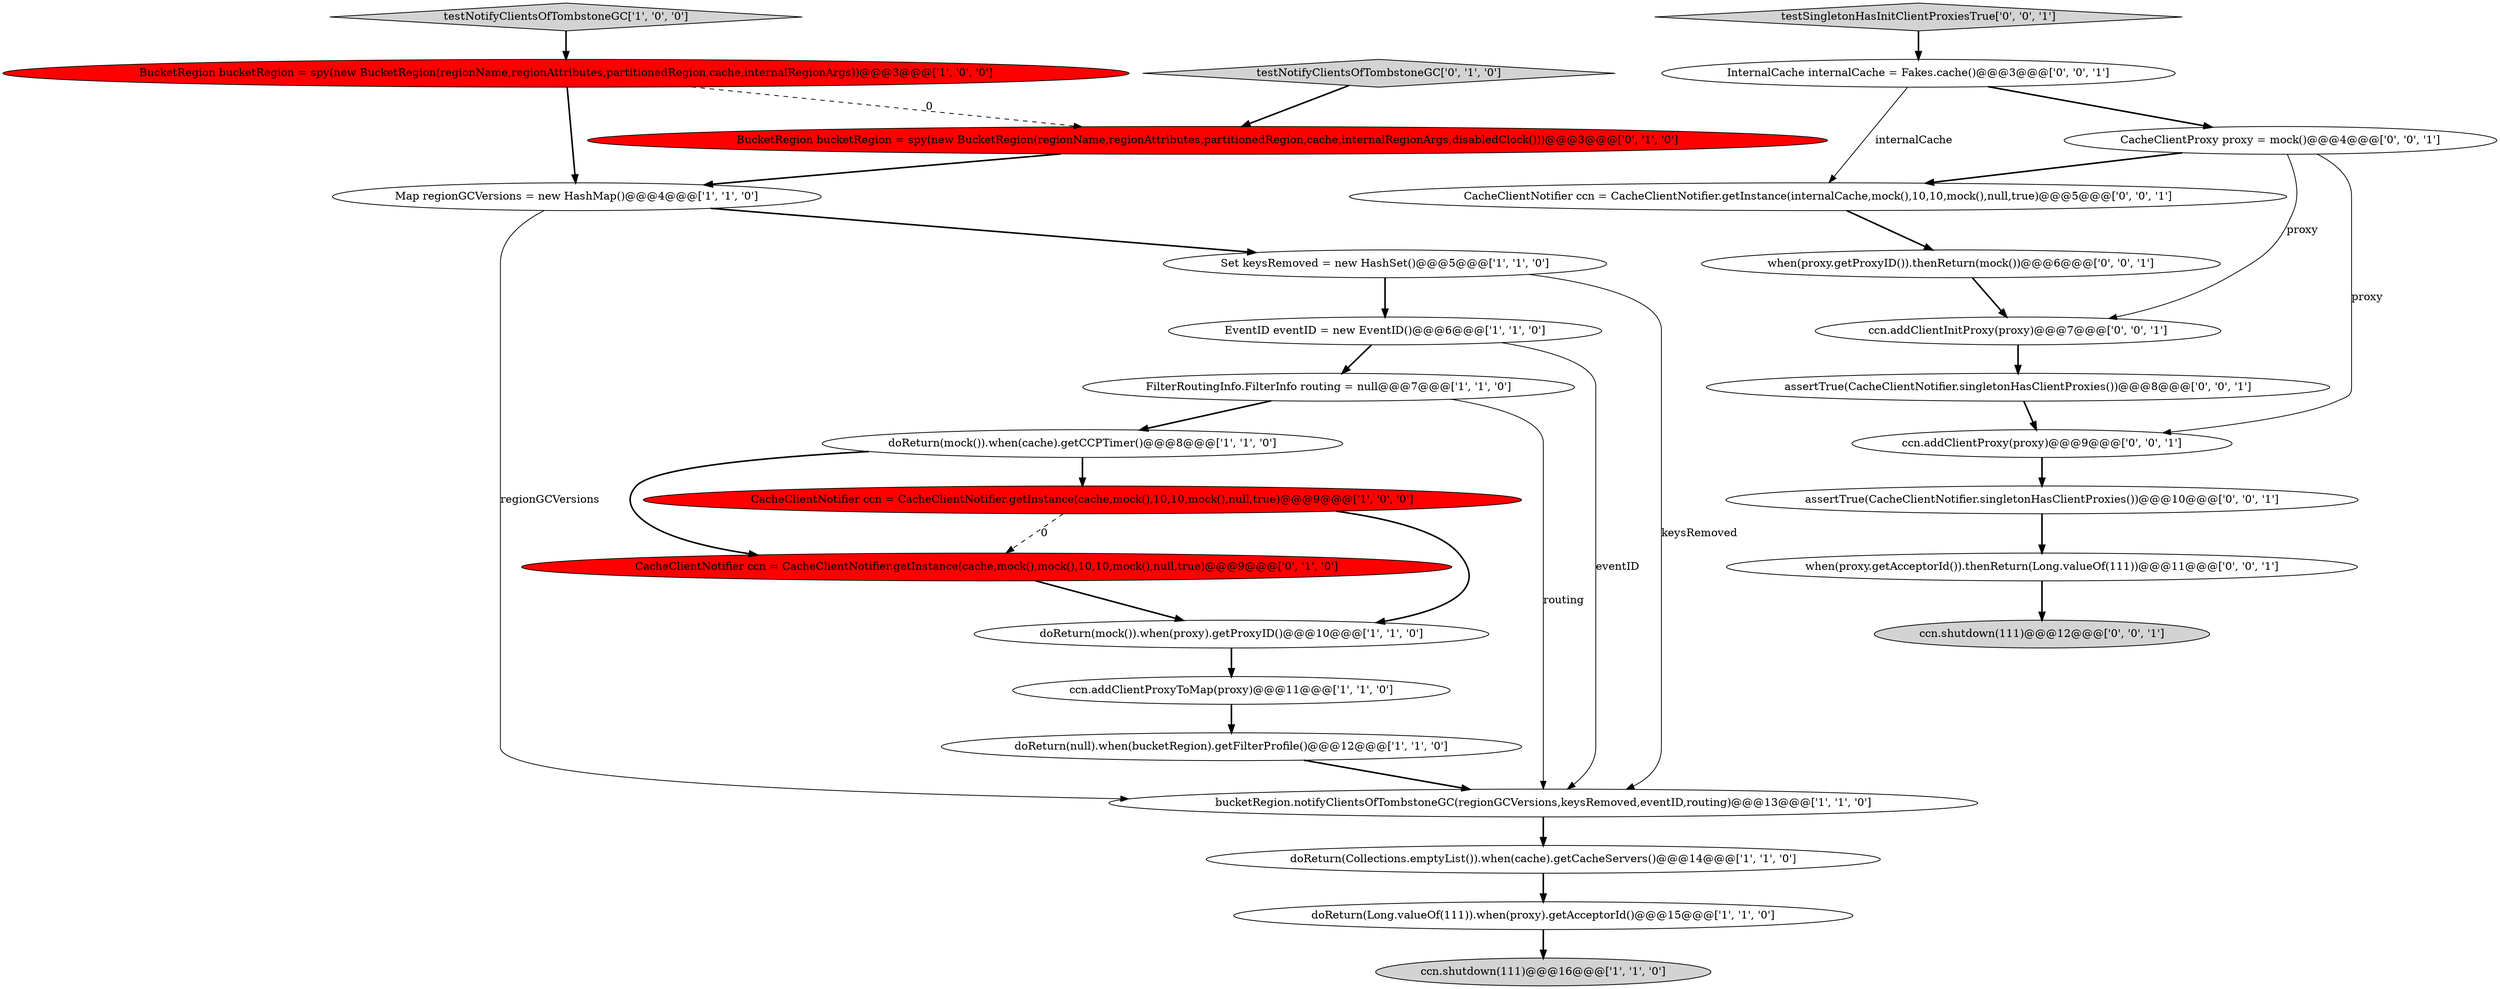 digraph {
15 [style = filled, label = "BucketRegion bucketRegion = spy(new BucketRegion(regionName,regionAttributes,partitionedRegion,cache,internalRegionArgs,disabledClock()))@@@3@@@['0', '1', '0']", fillcolor = red, shape = ellipse image = "AAA1AAABBB2BBB"];
19 [style = filled, label = "when(proxy.getProxyID()).thenReturn(mock())@@@6@@@['0', '0', '1']", fillcolor = white, shape = ellipse image = "AAA0AAABBB3BBB"];
17 [style = filled, label = "testNotifyClientsOfTombstoneGC['0', '1', '0']", fillcolor = lightgray, shape = diamond image = "AAA0AAABBB2BBB"];
2 [style = filled, label = "doReturn(mock()).when(proxy).getProxyID()@@@10@@@['1', '1', '0']", fillcolor = white, shape = ellipse image = "AAA0AAABBB1BBB"];
18 [style = filled, label = "CacheClientNotifier ccn = CacheClientNotifier.getInstance(internalCache,mock(),10,10,mock(),null,true)@@@5@@@['0', '0', '1']", fillcolor = white, shape = ellipse image = "AAA0AAABBB3BBB"];
6 [style = filled, label = "Map regionGCVersions = new HashMap()@@@4@@@['1', '1', '0']", fillcolor = white, shape = ellipse image = "AAA0AAABBB1BBB"];
12 [style = filled, label = "ccn.shutdown(111)@@@16@@@['1', '1', '0']", fillcolor = lightgray, shape = ellipse image = "AAA0AAABBB1BBB"];
23 [style = filled, label = "InternalCache internalCache = Fakes.cache()@@@3@@@['0', '0', '1']", fillcolor = white, shape = ellipse image = "AAA0AAABBB3BBB"];
8 [style = filled, label = "bucketRegion.notifyClientsOfTombstoneGC(regionGCVersions,keysRemoved,eventID,routing)@@@13@@@['1', '1', '0']", fillcolor = white, shape = ellipse image = "AAA0AAABBB1BBB"];
26 [style = filled, label = "testSingletonHasInitClientProxiesTrue['0', '0', '1']", fillcolor = lightgray, shape = diamond image = "AAA0AAABBB3BBB"];
20 [style = filled, label = "ccn.addClientInitProxy(proxy)@@@7@@@['0', '0', '1']", fillcolor = white, shape = ellipse image = "AAA0AAABBB3BBB"];
27 [style = filled, label = "assertTrue(CacheClientNotifier.singletonHasClientProxies())@@@10@@@['0', '0', '1']", fillcolor = white, shape = ellipse image = "AAA0AAABBB3BBB"];
7 [style = filled, label = "CacheClientNotifier ccn = CacheClientNotifier.getInstance(cache,mock(),10,10,mock(),null,true)@@@9@@@['1', '0', '0']", fillcolor = red, shape = ellipse image = "AAA1AAABBB1BBB"];
28 [style = filled, label = "ccn.addClientProxy(proxy)@@@9@@@['0', '0', '1']", fillcolor = white, shape = ellipse image = "AAA0AAABBB3BBB"];
3 [style = filled, label = "ccn.addClientProxyToMap(proxy)@@@11@@@['1', '1', '0']", fillcolor = white, shape = ellipse image = "AAA0AAABBB1BBB"];
5 [style = filled, label = "BucketRegion bucketRegion = spy(new BucketRegion(regionName,regionAttributes,partitionedRegion,cache,internalRegionArgs))@@@3@@@['1', '0', '0']", fillcolor = red, shape = ellipse image = "AAA1AAABBB1BBB"];
16 [style = filled, label = "CacheClientNotifier ccn = CacheClientNotifier.getInstance(cache,mock(),mock(),10,10,mock(),null,true)@@@9@@@['0', '1', '0']", fillcolor = red, shape = ellipse image = "AAA1AAABBB2BBB"];
10 [style = filled, label = "doReturn(null).when(bucketRegion).getFilterProfile()@@@12@@@['1', '1', '0']", fillcolor = white, shape = ellipse image = "AAA0AAABBB1BBB"];
4 [style = filled, label = "doReturn(mock()).when(cache).getCCPTimer()@@@8@@@['1', '1', '0']", fillcolor = white, shape = ellipse image = "AAA0AAABBB1BBB"];
14 [style = filled, label = "Set keysRemoved = new HashSet()@@@5@@@['1', '1', '0']", fillcolor = white, shape = ellipse image = "AAA0AAABBB1BBB"];
22 [style = filled, label = "assertTrue(CacheClientNotifier.singletonHasClientProxies())@@@8@@@['0', '0', '1']", fillcolor = white, shape = ellipse image = "AAA0AAABBB3BBB"];
25 [style = filled, label = "CacheClientProxy proxy = mock()@@@4@@@['0', '0', '1']", fillcolor = white, shape = ellipse image = "AAA0AAABBB3BBB"];
24 [style = filled, label = "ccn.shutdown(111)@@@12@@@['0', '0', '1']", fillcolor = lightgray, shape = ellipse image = "AAA0AAABBB3BBB"];
0 [style = filled, label = "doReturn(Collections.emptyList()).when(cache).getCacheServers()@@@14@@@['1', '1', '0']", fillcolor = white, shape = ellipse image = "AAA0AAABBB1BBB"];
11 [style = filled, label = "testNotifyClientsOfTombstoneGC['1', '0', '0']", fillcolor = lightgray, shape = diamond image = "AAA0AAABBB1BBB"];
13 [style = filled, label = "EventID eventID = new EventID()@@@6@@@['1', '1', '0']", fillcolor = white, shape = ellipse image = "AAA0AAABBB1BBB"];
21 [style = filled, label = "when(proxy.getAcceptorId()).thenReturn(Long.valueOf(111))@@@11@@@['0', '0', '1']", fillcolor = white, shape = ellipse image = "AAA0AAABBB3BBB"];
1 [style = filled, label = "doReturn(Long.valueOf(111)).when(proxy).getAcceptorId()@@@15@@@['1', '1', '0']", fillcolor = white, shape = ellipse image = "AAA0AAABBB1BBB"];
9 [style = filled, label = "FilterRoutingInfo.FilterInfo routing = null@@@7@@@['1', '1', '0']", fillcolor = white, shape = ellipse image = "AAA0AAABBB1BBB"];
13->8 [style = solid, label="eventID"];
23->25 [style = bold, label=""];
7->16 [style = dashed, label="0"];
19->20 [style = bold, label=""];
9->4 [style = bold, label=""];
2->3 [style = bold, label=""];
9->8 [style = solid, label="routing"];
25->28 [style = solid, label="proxy"];
25->18 [style = bold, label=""];
18->19 [style = bold, label=""];
23->18 [style = solid, label="internalCache"];
15->6 [style = bold, label=""];
22->28 [style = bold, label=""];
21->24 [style = bold, label=""];
16->2 [style = bold, label=""];
4->7 [style = bold, label=""];
20->22 [style = bold, label=""];
6->14 [style = bold, label=""];
8->0 [style = bold, label=""];
3->10 [style = bold, label=""];
11->5 [style = bold, label=""];
5->6 [style = bold, label=""];
10->8 [style = bold, label=""];
25->20 [style = solid, label="proxy"];
6->8 [style = solid, label="regionGCVersions"];
7->2 [style = bold, label=""];
0->1 [style = bold, label=""];
26->23 [style = bold, label=""];
17->15 [style = bold, label=""];
1->12 [style = bold, label=""];
14->8 [style = solid, label="keysRemoved"];
13->9 [style = bold, label=""];
28->27 [style = bold, label=""];
14->13 [style = bold, label=""];
5->15 [style = dashed, label="0"];
27->21 [style = bold, label=""];
4->16 [style = bold, label=""];
}
